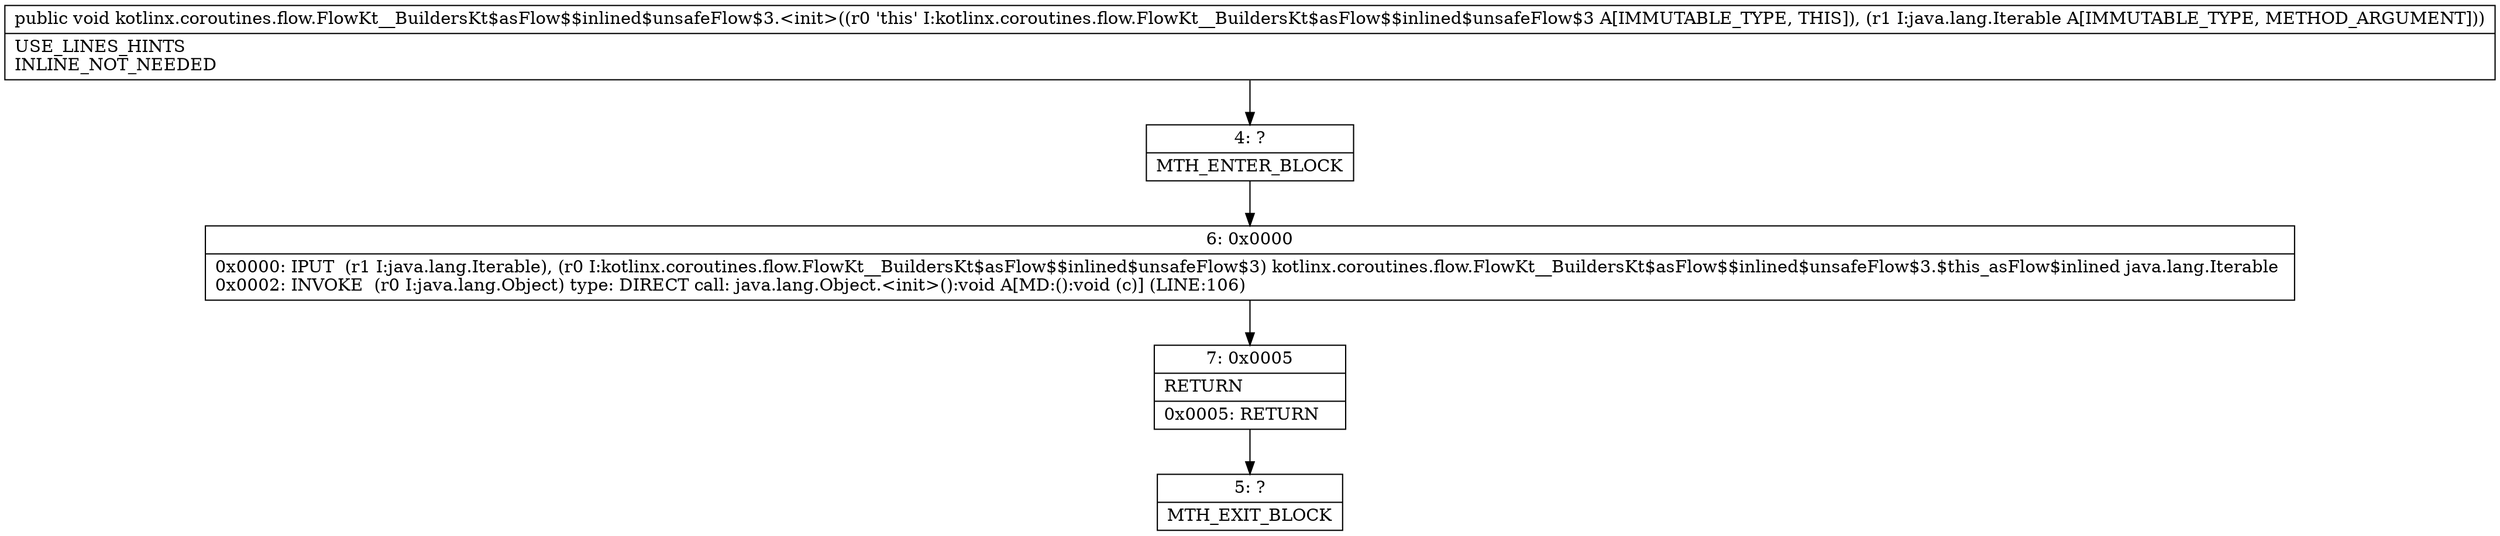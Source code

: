 digraph "CFG forkotlinx.coroutines.flow.FlowKt__BuildersKt$asFlow$$inlined$unsafeFlow$3.\<init\>(Ljava\/lang\/Iterable;)V" {
Node_4 [shape=record,label="{4\:\ ?|MTH_ENTER_BLOCK\l}"];
Node_6 [shape=record,label="{6\:\ 0x0000|0x0000: IPUT  (r1 I:java.lang.Iterable), (r0 I:kotlinx.coroutines.flow.FlowKt__BuildersKt$asFlow$$inlined$unsafeFlow$3) kotlinx.coroutines.flow.FlowKt__BuildersKt$asFlow$$inlined$unsafeFlow$3.$this_asFlow$inlined java.lang.Iterable \l0x0002: INVOKE  (r0 I:java.lang.Object) type: DIRECT call: java.lang.Object.\<init\>():void A[MD:():void (c)] (LINE:106)\l}"];
Node_7 [shape=record,label="{7\:\ 0x0005|RETURN\l|0x0005: RETURN   \l}"];
Node_5 [shape=record,label="{5\:\ ?|MTH_EXIT_BLOCK\l}"];
MethodNode[shape=record,label="{public void kotlinx.coroutines.flow.FlowKt__BuildersKt$asFlow$$inlined$unsafeFlow$3.\<init\>((r0 'this' I:kotlinx.coroutines.flow.FlowKt__BuildersKt$asFlow$$inlined$unsafeFlow$3 A[IMMUTABLE_TYPE, THIS]), (r1 I:java.lang.Iterable A[IMMUTABLE_TYPE, METHOD_ARGUMENT]))  | USE_LINES_HINTS\lINLINE_NOT_NEEDED\l}"];
MethodNode -> Node_4;Node_4 -> Node_6;
Node_6 -> Node_7;
Node_7 -> Node_5;
}

